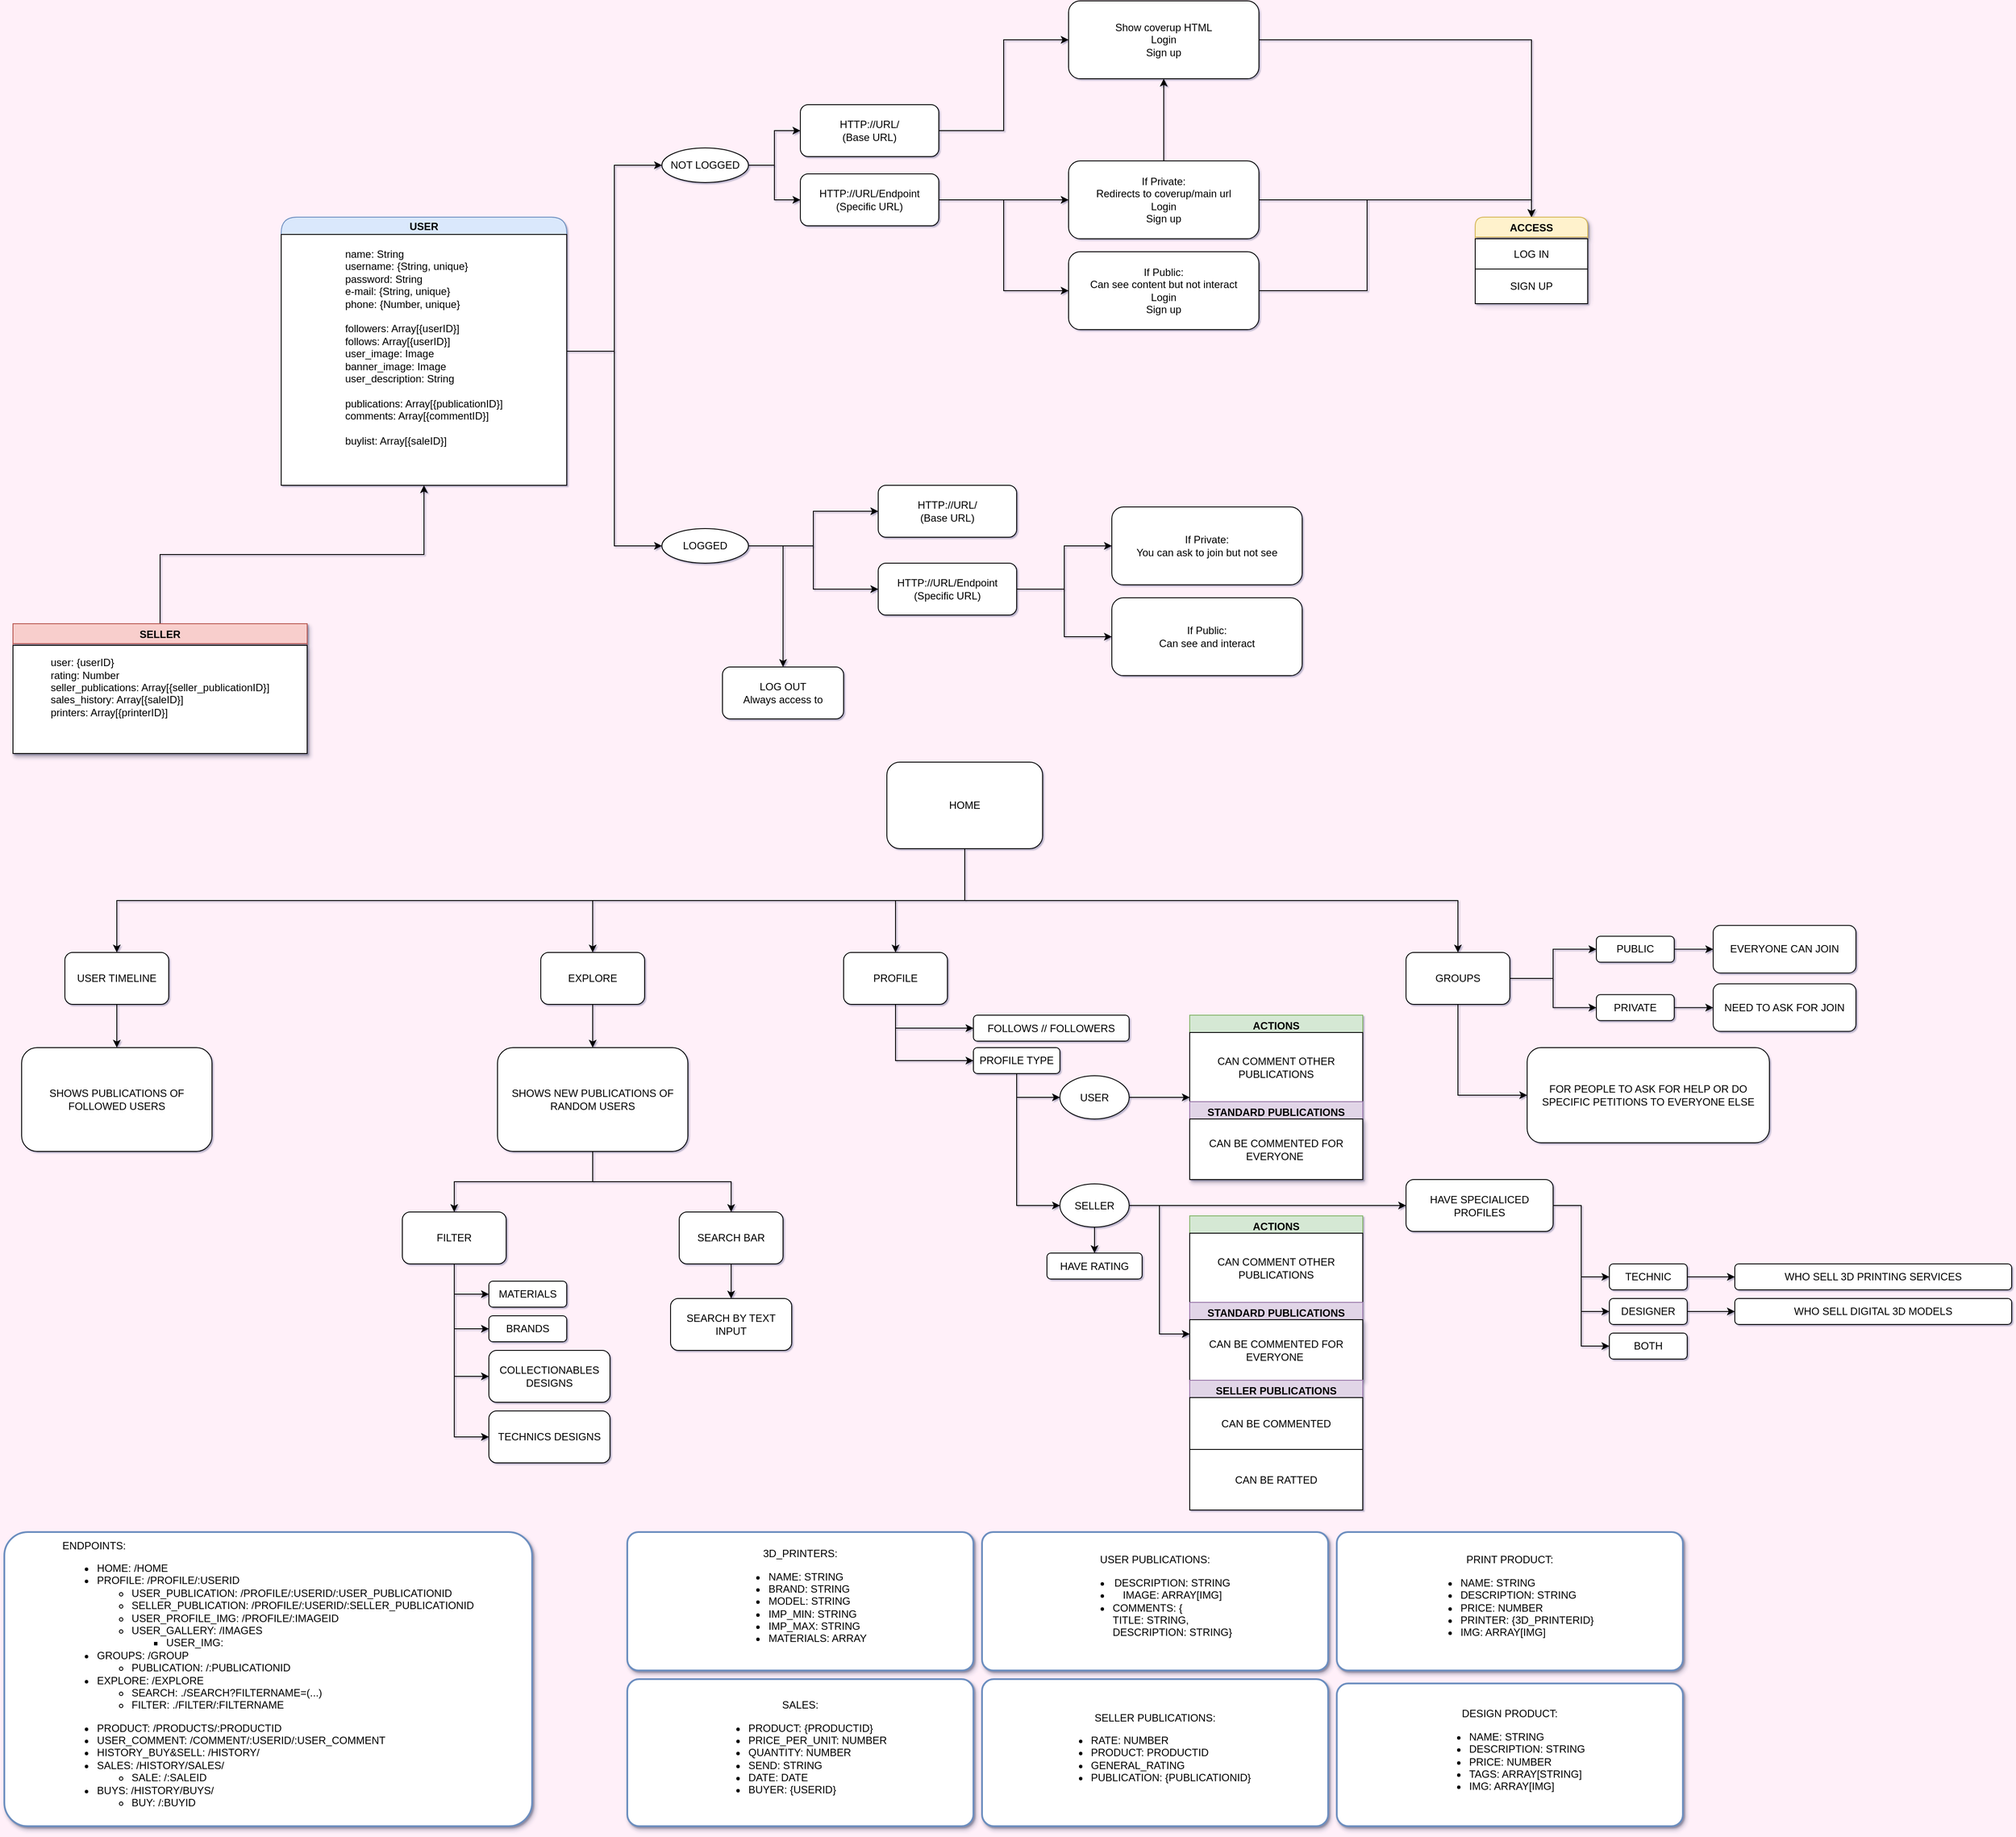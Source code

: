 <mxfile version="14.7.7" type="github">
  <diagram id="5ftyGxo99AyewhtqQOWY" name="Page-1">
    <mxGraphModel dx="2272" dy="1862" grid="1" gridSize="10" guides="1" tooltips="1" connect="1" arrows="1" fold="1" page="1" pageScale="1" pageWidth="850" pageHeight="1100" background="#FFF0F9" math="0" shadow="1">
      <root>
        <mxCell id="0" />
        <mxCell id="1" parent="0" />
        <mxCell id="QBKHciUDxmCOURVR-8X0-34" style="edgeStyle=orthogonalEdgeStyle;rounded=0;orthogonalLoop=1;jettySize=auto;html=1;exitX=0.5;exitY=1;exitDx=0;exitDy=0;entryX=0.5;entryY=0;entryDx=0;entryDy=0;" parent="1" source="QBKHciUDxmCOURVR-8X0-27" target="QBKHciUDxmCOURVR-8X0-28" edge="1">
          <mxGeometry relative="1" as="geometry" />
        </mxCell>
        <mxCell id="QBKHciUDxmCOURVR-8X0-35" style="edgeStyle=orthogonalEdgeStyle;rounded=0;orthogonalLoop=1;jettySize=auto;html=1;exitX=0.5;exitY=1;exitDx=0;exitDy=0;entryX=0.5;entryY=0;entryDx=0;entryDy=0;" parent="1" source="QBKHciUDxmCOURVR-8X0-27" target="QBKHciUDxmCOURVR-8X0-29" edge="1">
          <mxGeometry relative="1" as="geometry" />
        </mxCell>
        <mxCell id="QBKHciUDxmCOURVR-8X0-36" style="edgeStyle=orthogonalEdgeStyle;rounded=0;orthogonalLoop=1;jettySize=auto;html=1;exitX=0.5;exitY=1;exitDx=0;exitDy=0;" parent="1" source="QBKHciUDxmCOURVR-8X0-27" target="QBKHciUDxmCOURVR-8X0-30" edge="1">
          <mxGeometry relative="1" as="geometry" />
        </mxCell>
        <mxCell id="QBKHciUDxmCOURVR-8X0-90" style="edgeStyle=orthogonalEdgeStyle;rounded=0;orthogonalLoop=1;jettySize=auto;html=1;exitX=0.5;exitY=1;exitDx=0;exitDy=0;" parent="1" source="QBKHciUDxmCOURVR-8X0-27" target="QBKHciUDxmCOURVR-8X0-89" edge="1">
          <mxGeometry relative="1" as="geometry" />
        </mxCell>
        <mxCell id="QBKHciUDxmCOURVR-8X0-27" value="HOME" style="rounded=1;whiteSpace=wrap;html=1;" parent="1" vertex="1">
          <mxGeometry x="190" y="-160" width="180" height="100" as="geometry" />
        </mxCell>
        <mxCell id="KE_npfrxVRi3qhekt5Sq-50" style="edgeStyle=orthogonalEdgeStyle;rounded=0;orthogonalLoop=1;jettySize=auto;html=1;exitX=0.5;exitY=1;exitDx=0;exitDy=0;entryX=0.5;entryY=0;entryDx=0;entryDy=0;" edge="1" parent="1" source="QBKHciUDxmCOURVR-8X0-28" target="KE_npfrxVRi3qhekt5Sq-49">
          <mxGeometry relative="1" as="geometry" />
        </mxCell>
        <mxCell id="QBKHciUDxmCOURVR-8X0-28" value="USER TIMELINE" style="rounded=1;whiteSpace=wrap;html=1;" parent="1" vertex="1">
          <mxGeometry x="-760" y="60" width="120" height="60" as="geometry" />
        </mxCell>
        <mxCell id="KE_npfrxVRi3qhekt5Sq-52" style="edgeStyle=orthogonalEdgeStyle;rounded=0;orthogonalLoop=1;jettySize=auto;html=1;exitX=0.5;exitY=1;exitDx=0;exitDy=0;entryX=0.5;entryY=0;entryDx=0;entryDy=0;" edge="1" parent="1" source="QBKHciUDxmCOURVR-8X0-29" target="KE_npfrxVRi3qhekt5Sq-51">
          <mxGeometry relative="1" as="geometry" />
        </mxCell>
        <mxCell id="QBKHciUDxmCOURVR-8X0-29" value="EXPLORE" style="rounded=1;whiteSpace=wrap;html=1;" parent="1" vertex="1">
          <mxGeometry x="-210" y="60" width="120" height="60" as="geometry" />
        </mxCell>
        <mxCell id="KE_npfrxVRi3qhekt5Sq-68" style="edgeStyle=orthogonalEdgeStyle;rounded=0;orthogonalLoop=1;jettySize=auto;html=1;exitX=0.5;exitY=1;exitDx=0;exitDy=0;entryX=0;entryY=0.5;entryDx=0;entryDy=0;" edge="1" parent="1" source="QBKHciUDxmCOURVR-8X0-30" target="QBKHciUDxmCOURVR-8X0-31">
          <mxGeometry relative="1" as="geometry" />
        </mxCell>
        <mxCell id="KE_npfrxVRi3qhekt5Sq-72" style="edgeStyle=orthogonalEdgeStyle;rounded=0;orthogonalLoop=1;jettySize=auto;html=1;exitX=0.5;exitY=1;exitDx=0;exitDy=0;entryX=0;entryY=0.5;entryDx=0;entryDy=0;" edge="1" parent="1" source="QBKHciUDxmCOURVR-8X0-30" target="KE_npfrxVRi3qhekt5Sq-69">
          <mxGeometry relative="1" as="geometry" />
        </mxCell>
        <mxCell id="QBKHciUDxmCOURVR-8X0-30" value="PROFILE" style="rounded=1;whiteSpace=wrap;html=1;" parent="1" vertex="1">
          <mxGeometry x="140" y="60" width="120" height="60" as="geometry" />
        </mxCell>
        <mxCell id="QBKHciUDxmCOURVR-8X0-31" value="FOLLOWS // FOLLOWERS" style="rounded=1;whiteSpace=wrap;html=1;" parent="1" vertex="1">
          <mxGeometry x="290" y="132.5" width="180" height="30" as="geometry" />
        </mxCell>
        <mxCell id="QBKHciUDxmCOURVR-8X0-58" value="MATERIALS" style="rounded=1;whiteSpace=wrap;html=1;" parent="1" vertex="1">
          <mxGeometry x="-270" y="440" width="90" height="30" as="geometry" />
        </mxCell>
        <mxCell id="QBKHciUDxmCOURVR-8X0-84" value="SALES:&lt;br&gt;&lt;ul&gt;&lt;li style=&quot;text-align: justify&quot;&gt;PRODUCT: {PRODUCTID}&lt;/li&gt;&lt;li style=&quot;text-align: justify&quot;&gt;PRICE_PER_UNIT: NUMBER&lt;/li&gt;&lt;li style=&quot;text-align: justify&quot;&gt;QUANTITY: NUMBER&lt;/li&gt;&lt;li style=&quot;text-align: justify&quot;&gt;SEND: STRING&lt;/li&gt;&lt;li style=&quot;text-align: justify&quot;&gt;DATE: DATE&lt;/li&gt;&lt;li style=&quot;text-align: justify&quot;&gt;BUYER: {USERID}&lt;/li&gt;&lt;/ul&gt;" style="rounded=1;whiteSpace=wrap;html=1;strokeColor=#6c8ebf;shadow=1;sketch=0;glass=0;align=center;labelBorderColor=none;strokeWidth=2;horizontal=1;arcSize=8;" parent="1" vertex="1">
          <mxGeometry x="-110" y="900" width="400" height="170" as="geometry" />
        </mxCell>
        <mxCell id="QBKHciUDxmCOURVR-8X0-85" value="PRINT PRODUCT:&lt;br&gt;&lt;ul&gt;&lt;li style=&quot;text-align: justify&quot;&gt;NAME: STRING&lt;/li&gt;&lt;li style=&quot;text-align: justify&quot;&gt;DESCRIPTION: STRING&lt;/li&gt;&lt;li style=&quot;text-align: justify&quot;&gt;PRICE: NUMBER&lt;/li&gt;&lt;li style=&quot;text-align: justify&quot;&gt;PRINTER: {3D_PRINTERID}&lt;/li&gt;&lt;li style=&quot;text-align: justify&quot;&gt;IMG: ARRAY[IMG]&lt;/li&gt;&lt;/ul&gt;" style="rounded=1;whiteSpace=wrap;html=1;strokeColor=#6c8ebf;shadow=1;sketch=0;glass=0;align=center;labelBorderColor=none;strokeWidth=2;horizontal=1;arcSize=8;" parent="1" vertex="1">
          <mxGeometry x="710" y="730" width="400" height="160" as="geometry" />
        </mxCell>
        <mxCell id="QBKHciUDxmCOURVR-8X0-86" value="3D_PRINTERS:&lt;br&gt;&lt;ul&gt;&lt;li style=&quot;text-align: justify&quot;&gt;NAME: STRING&lt;/li&gt;&lt;li style=&quot;text-align: justify&quot;&gt;BRAND: STRING&lt;/li&gt;&lt;li style=&quot;text-align: justify&quot;&gt;MODEL: STRING&lt;/li&gt;&lt;li style=&quot;text-align: justify&quot;&gt;IMP_MIN: STRING&lt;/li&gt;&lt;li style=&quot;text-align: justify&quot;&gt;IMP_MAX: STRING&lt;/li&gt;&lt;li style=&quot;text-align: justify&quot;&gt;MATERIALS: ARRAY&lt;/li&gt;&lt;/ul&gt;" style="rounded=1;whiteSpace=wrap;html=1;strokeColor=#6c8ebf;shadow=1;sketch=0;glass=0;align=center;labelBorderColor=none;strokeWidth=2;horizontal=1;arcSize=8;" parent="1" vertex="1">
          <mxGeometry x="-110" y="730" width="400" height="160" as="geometry" />
        </mxCell>
        <mxCell id="QBKHciUDxmCOURVR-8X0-87" value="SELLER PUBLICATIONS:&lt;br&gt;&lt;ul&gt;&lt;li style=&quot;text-align: justify&quot;&gt;RATE: NUMBER&lt;/li&gt;&lt;li style=&quot;text-align: justify&quot;&gt;PRODUCT: PRODUCTID&lt;/li&gt;&lt;li style=&quot;text-align: justify&quot;&gt;GENERAL_RATING&lt;/li&gt;&lt;li style=&quot;text-align: justify&quot;&gt;PUBLICATION: {PUBLICATIONID}&amp;nbsp;&lt;/li&gt;&lt;/ul&gt;" style="rounded=1;whiteSpace=wrap;html=1;strokeColor=#6c8ebf;shadow=1;sketch=0;glass=0;align=center;labelBorderColor=none;strokeWidth=2;horizontal=1;arcSize=8;" parent="1" vertex="1">
          <mxGeometry x="300" y="900" width="400" height="170" as="geometry" />
        </mxCell>
        <mxCell id="QBKHciUDxmCOURVR-8X0-88" value="USER PUBLICATIONS:&lt;br&gt;&lt;ul&gt;&lt;li&gt;DESCRIPTION: STRING&lt;/li&gt;&lt;li&gt;IMAGE: ARRAY[IMG]&lt;/li&gt;&lt;li style=&quot;text-align: justify&quot;&gt;COMMENTS: {&lt;br&gt;TITLE: STRING,&lt;br&gt;DESCRIPTION: STRING}&lt;/li&gt;&lt;/ul&gt;" style="rounded=1;whiteSpace=wrap;html=1;strokeColor=#6c8ebf;shadow=1;sketch=0;glass=0;align=center;labelBorderColor=none;strokeWidth=2;horizontal=1;arcSize=8;" parent="1" vertex="1">
          <mxGeometry x="300" y="730" width="400" height="160" as="geometry" />
        </mxCell>
        <mxCell id="KE_npfrxVRi3qhekt5Sq-114" style="edgeStyle=orthogonalEdgeStyle;rounded=0;orthogonalLoop=1;jettySize=auto;html=1;exitX=1;exitY=0.5;exitDx=0;exitDy=0;entryX=0;entryY=0.5;entryDx=0;entryDy=0;" edge="1" parent="1" source="QBKHciUDxmCOURVR-8X0-89" target="KE_npfrxVRi3qhekt5Sq-112">
          <mxGeometry relative="1" as="geometry" />
        </mxCell>
        <mxCell id="KE_npfrxVRi3qhekt5Sq-115" style="edgeStyle=orthogonalEdgeStyle;rounded=0;orthogonalLoop=1;jettySize=auto;html=1;exitX=1;exitY=0.5;exitDx=0;exitDy=0;entryX=0;entryY=0.5;entryDx=0;entryDy=0;" edge="1" parent="1" source="QBKHciUDxmCOURVR-8X0-89" target="KE_npfrxVRi3qhekt5Sq-113">
          <mxGeometry relative="1" as="geometry" />
        </mxCell>
        <mxCell id="KE_npfrxVRi3qhekt5Sq-121" style="edgeStyle=orthogonalEdgeStyle;rounded=0;orthogonalLoop=1;jettySize=auto;html=1;exitX=0.5;exitY=1;exitDx=0;exitDy=0;entryX=0;entryY=0.5;entryDx=0;entryDy=0;" edge="1" parent="1" source="QBKHciUDxmCOURVR-8X0-89" target="KE_npfrxVRi3qhekt5Sq-120">
          <mxGeometry relative="1" as="geometry" />
        </mxCell>
        <mxCell id="QBKHciUDxmCOURVR-8X0-89" value="GROUPS" style="rounded=1;whiteSpace=wrap;html=1;" parent="1" vertex="1">
          <mxGeometry x="790" y="60" width="120" height="60" as="geometry" />
        </mxCell>
        <mxCell id="QBKHciUDxmCOURVR-8X0-91" value="DESIGN PRODUCT:&lt;br&gt;&lt;ul&gt;&lt;li style=&quot;text-align: justify&quot;&gt;NAME: STRING&lt;/li&gt;&lt;li style=&quot;text-align: justify&quot;&gt;DESCRIPTION: STRING&lt;/li&gt;&lt;li style=&quot;text-align: justify&quot;&gt;PRICE: NUMBER&lt;/li&gt;&lt;li style=&quot;text-align: justify&quot;&gt;TAGS: ARRAY[STRING]&lt;/li&gt;&lt;li style=&quot;text-align: justify&quot;&gt;IMG: ARRAY[IMG]&lt;/li&gt;&lt;/ul&gt;" style="rounded=1;whiteSpace=wrap;html=1;strokeColor=#6c8ebf;shadow=1;sketch=0;glass=0;align=center;labelBorderColor=none;strokeWidth=2;horizontal=1;arcSize=8;" parent="1" vertex="1">
          <mxGeometry x="710" y="905" width="400" height="165" as="geometry" />
        </mxCell>
        <mxCell id="QBKHciUDxmCOURVR-8X0-92" value="&lt;div style=&quot;text-align: justify&quot;&gt;&lt;span&gt;ENDPOINTS:&lt;/span&gt;&lt;/div&gt;&lt;ul&gt;&lt;li style=&quot;text-align: justify&quot;&gt;HOME: /HOME&lt;/li&gt;&lt;li style=&quot;text-align: justify&quot;&gt;PROFILE: /PROFILE/:USERID&lt;/li&gt;&lt;ul&gt;&lt;li style=&quot;text-align: justify&quot;&gt;USER_PUBLICATION: /PROFILE/:USERID/:USER_PUBLICATIONID&lt;/li&gt;&lt;li style=&quot;text-align: justify&quot;&gt;SELLER_PUBLICATION: /PROFILE/:USERID/:SELLER_PUBLICATIONID&lt;/li&gt;&lt;li style=&quot;text-align: justify&quot;&gt;USER_PROFILE_IMG: /PROFILE/:IMAGEID&lt;/li&gt;&lt;li style=&quot;text-align: justify&quot;&gt;USER_GALLERY: /IMAGES&lt;/li&gt;&lt;ul&gt;&lt;li style=&quot;text-align: justify&quot;&gt;USER_IMG:&amp;nbsp;&lt;/li&gt;&lt;/ul&gt;&lt;/ul&gt;&lt;li style=&quot;text-align: justify&quot;&gt;GROUPS: /GROUP&lt;/li&gt;&lt;ul&gt;&lt;li style=&quot;text-align: justify&quot;&gt;PUBLICATION: /:PUBLICATIONID&lt;/li&gt;&lt;/ul&gt;&lt;li style=&quot;text-align: justify&quot;&gt;EXPLORE: /EXPLORE&lt;/li&gt;&lt;ul&gt;&lt;li style=&quot;text-align: justify&quot;&gt;SEARCH: ./SEARCH?FILTERNAME=(...)&lt;/li&gt;&lt;li style=&quot;text-align: justify&quot;&gt;FILTER: ./FILTER/:FILTERNAME&lt;/li&gt;&lt;/ul&gt;&lt;/ul&gt;&lt;div style=&quot;text-align: justify&quot;&gt;&lt;ul&gt;&lt;li&gt;PRODUCT: /PRODUCTS/:PRODUCTID&lt;/li&gt;&lt;li&gt;USER_COMMENT: /COMMENT/:USERID/:USER_COMMENT&lt;/li&gt;&lt;li&gt;HISTORY_BUY&amp;amp;SELL: /HISTORY/&lt;/li&gt;&lt;li&gt;SALES: /HISTORY/SALES/&lt;/li&gt;&lt;ul&gt;&lt;li&gt;SALE: /:SALEID&lt;/li&gt;&lt;/ul&gt;&lt;li&gt;BUYS: /HISTORY/BUYS/&lt;/li&gt;&lt;ul&gt;&lt;li&gt;BUY: /:BUYID&lt;/li&gt;&lt;/ul&gt;&lt;/ul&gt;&lt;/div&gt;" style="rounded=1;whiteSpace=wrap;html=1;strokeColor=#6c8ebf;shadow=1;sketch=0;glass=0;align=center;labelBorderColor=none;strokeWidth=2;horizontal=1;arcSize=8;" parent="1" vertex="1">
          <mxGeometry x="-830" y="730" width="610" height="340" as="geometry" />
        </mxCell>
        <mxCell id="KE_npfrxVRi3qhekt5Sq-6" style="edgeStyle=orthogonalEdgeStyle;rounded=0;orthogonalLoop=1;jettySize=auto;html=1;exitX=1;exitY=0.5;exitDx=0;exitDy=0;entryX=0;entryY=0.5;entryDx=0;entryDy=0;" edge="1" parent="1" source="KE_npfrxVRi3qhekt5Sq-1" target="KE_npfrxVRi3qhekt5Sq-5">
          <mxGeometry relative="1" as="geometry">
            <mxPoint x="-50" y="-858.429" as="targetPoint" />
          </mxGeometry>
        </mxCell>
        <mxCell id="KE_npfrxVRi3qhekt5Sq-31" style="edgeStyle=orthogonalEdgeStyle;rounded=0;orthogonalLoop=1;jettySize=auto;html=1;exitX=1;exitY=0.5;exitDx=0;exitDy=0;entryX=0;entryY=0.5;entryDx=0;entryDy=0;" edge="1" parent="1" source="KE_npfrxVRi3qhekt5Sq-1" target="KE_npfrxVRi3qhekt5Sq-30">
          <mxGeometry relative="1" as="geometry" />
        </mxCell>
        <mxCell id="KE_npfrxVRi3qhekt5Sq-1" value="USER" style="swimlane;rounded=1;fillColor=#dae8fc;strokeColor=#6c8ebf;shadow=0;startSize=20;arcSize=30;swimlaneLine=1;" vertex="1" parent="1">
          <mxGeometry x="-510" y="-790" width="330" height="310" as="geometry">
            <mxRectangle x="-30" y="-890" width="70" height="23" as="alternateBounds" />
          </mxGeometry>
        </mxCell>
        <mxCell id="KE_npfrxVRi3qhekt5Sq-3" value="&lt;div style=&quot;text-align: justify&quot;&gt;&lt;span&gt;name: String&lt;/span&gt;&lt;/div&gt;&lt;div style=&quot;text-align: justify&quot;&gt;username: {String, unique}&lt;/div&gt;&lt;div style=&quot;text-align: justify&quot;&gt;password: String&lt;/div&gt;&lt;div style=&quot;text-align: justify&quot;&gt;e-mail: {String, unique}&lt;/div&gt;&lt;div style=&quot;text-align: justify&quot;&gt;phone: {Number, unique}&lt;/div&gt;&lt;div style=&quot;text-align: justify&quot;&gt;&lt;br&gt;&lt;/div&gt;&lt;div style=&quot;text-align: justify&quot;&gt;followers: Array[{userID}]&lt;/div&gt;&lt;div style=&quot;text-align: justify&quot;&gt;follows: Array[{userID}]&lt;/div&gt;&lt;div style=&quot;text-align: justify&quot;&gt;user_image: Image&lt;/div&gt;&lt;div style=&quot;text-align: justify&quot;&gt;banner_image: Image&lt;/div&gt;&lt;div style=&quot;text-align: justify&quot;&gt;user_description: String&lt;/div&gt;&lt;div style=&quot;text-align: justify&quot;&gt;&lt;br&gt;&lt;/div&gt;&lt;div style=&quot;text-align: justify&quot;&gt;publications: Array[{publicationID}]&lt;/div&gt;&lt;div style=&quot;text-align: justify&quot;&gt;comments: Array[{commentID}]&lt;/div&gt;&lt;div style=&quot;text-align: justify&quot;&gt;&lt;br&gt;&lt;/div&gt;&lt;div style=&quot;text-align: justify&quot;&gt;buylist: Array[{saleID}]&lt;/div&gt;&lt;div style=&quot;text-align: justify&quot;&gt;&lt;br&gt;&lt;/div&gt;&lt;div style=&quot;text-align: justify&quot;&gt;&lt;br&gt;&lt;/div&gt;&lt;div style=&quot;text-align: justify&quot;&gt;&lt;/div&gt;" style="whiteSpace=wrap;html=1;rounded=0;arcSize=5;" vertex="1" parent="KE_npfrxVRi3qhekt5Sq-1">
          <mxGeometry y="20" width="330" height="290" as="geometry" />
        </mxCell>
        <mxCell id="KE_npfrxVRi3qhekt5Sq-9" style="edgeStyle=orthogonalEdgeStyle;rounded=0;orthogonalLoop=1;jettySize=auto;html=1;exitX=1;exitY=0.5;exitDx=0;exitDy=0;entryX=0;entryY=0.5;entryDx=0;entryDy=0;" edge="1" parent="1" source="KE_npfrxVRi3qhekt5Sq-5" target="KE_npfrxVRi3qhekt5Sq-7">
          <mxGeometry relative="1" as="geometry" />
        </mxCell>
        <mxCell id="KE_npfrxVRi3qhekt5Sq-10" style="edgeStyle=orthogonalEdgeStyle;rounded=0;orthogonalLoop=1;jettySize=auto;html=1;exitX=1;exitY=0.5;exitDx=0;exitDy=0;entryX=0;entryY=0.5;entryDx=0;entryDy=0;" edge="1" parent="1" source="KE_npfrxVRi3qhekt5Sq-5" target="KE_npfrxVRi3qhekt5Sq-8">
          <mxGeometry relative="1" as="geometry" />
        </mxCell>
        <mxCell id="KE_npfrxVRi3qhekt5Sq-5" value="NOT LOGGED" style="ellipse;whiteSpace=wrap;html=1;" vertex="1" parent="1">
          <mxGeometry x="-70" y="-870" width="100" height="40" as="geometry" />
        </mxCell>
        <mxCell id="KE_npfrxVRi3qhekt5Sq-14" style="edgeStyle=orthogonalEdgeStyle;rounded=0;orthogonalLoop=1;jettySize=auto;html=1;exitX=1;exitY=0.5;exitDx=0;exitDy=0;entryX=0;entryY=0.5;entryDx=0;entryDy=0;" edge="1" parent="1" source="KE_npfrxVRi3qhekt5Sq-7" target="KE_npfrxVRi3qhekt5Sq-11">
          <mxGeometry relative="1" as="geometry" />
        </mxCell>
        <mxCell id="KE_npfrxVRi3qhekt5Sq-7" value="HTTP://URL/&lt;br&gt;(Base URL)" style="rounded=1;whiteSpace=wrap;html=1;shadow=0;" vertex="1" parent="1">
          <mxGeometry x="90" y="-920" width="160" height="60" as="geometry" />
        </mxCell>
        <mxCell id="KE_npfrxVRi3qhekt5Sq-15" style="edgeStyle=orthogonalEdgeStyle;rounded=0;orthogonalLoop=1;jettySize=auto;html=1;exitX=1;exitY=0.5;exitDx=0;exitDy=0;entryX=0;entryY=0.5;entryDx=0;entryDy=0;" edge="1" parent="1" source="KE_npfrxVRi3qhekt5Sq-8" target="KE_npfrxVRi3qhekt5Sq-13">
          <mxGeometry relative="1" as="geometry" />
        </mxCell>
        <mxCell id="KE_npfrxVRi3qhekt5Sq-17" style="edgeStyle=orthogonalEdgeStyle;rounded=0;orthogonalLoop=1;jettySize=auto;html=1;exitX=1;exitY=0.5;exitDx=0;exitDy=0;entryX=0;entryY=0.5;entryDx=0;entryDy=0;" edge="1" parent="1" source="KE_npfrxVRi3qhekt5Sq-8" target="KE_npfrxVRi3qhekt5Sq-12">
          <mxGeometry relative="1" as="geometry" />
        </mxCell>
        <mxCell id="KE_npfrxVRi3qhekt5Sq-8" value="HTTP://URL/Endpoint&lt;br&gt;(Specific URL)" style="rounded=1;whiteSpace=wrap;html=1;shadow=0;" vertex="1" parent="1">
          <mxGeometry x="90" y="-840" width="160" height="60" as="geometry" />
        </mxCell>
        <mxCell id="KE_npfrxVRi3qhekt5Sq-28" style="edgeStyle=orthogonalEdgeStyle;rounded=0;orthogonalLoop=1;jettySize=auto;html=1;exitX=1;exitY=0.5;exitDx=0;exitDy=0;entryX=0.5;entryY=0;entryDx=0;entryDy=0;" edge="1" parent="1" source="KE_npfrxVRi3qhekt5Sq-11" target="KE_npfrxVRi3qhekt5Sq-20">
          <mxGeometry relative="1" as="geometry">
            <mxPoint x="710" y="-850" as="targetPoint" />
          </mxGeometry>
        </mxCell>
        <mxCell id="KE_npfrxVRi3qhekt5Sq-11" value="Show coverup HTML&lt;br&gt;Login&lt;br&gt;Sign up" style="rounded=1;whiteSpace=wrap;html=1;shadow=0;" vertex="1" parent="1">
          <mxGeometry x="400" y="-1040" width="220" height="90" as="geometry" />
        </mxCell>
        <mxCell id="KE_npfrxVRi3qhekt5Sq-26" style="edgeStyle=orthogonalEdgeStyle;rounded=0;orthogonalLoop=1;jettySize=auto;html=1;exitX=1;exitY=0.5;exitDx=0;exitDy=0;entryX=0.5;entryY=0;entryDx=0;entryDy=0;" edge="1" parent="1" source="KE_npfrxVRi3qhekt5Sq-12" target="KE_npfrxVRi3qhekt5Sq-20">
          <mxGeometry relative="1" as="geometry">
            <mxPoint x="930" y="-830" as="targetPoint" />
          </mxGeometry>
        </mxCell>
        <mxCell id="KE_npfrxVRi3qhekt5Sq-12" value="If Public:&lt;br&gt;Can see content but not interact&lt;br&gt;Login&lt;br&gt;Sign up" style="rounded=1;whiteSpace=wrap;html=1;shadow=0;" vertex="1" parent="1">
          <mxGeometry x="400" y="-750" width="220" height="90" as="geometry" />
        </mxCell>
        <mxCell id="KE_npfrxVRi3qhekt5Sq-16" style="edgeStyle=orthogonalEdgeStyle;rounded=0;orthogonalLoop=1;jettySize=auto;html=1;exitX=0.5;exitY=0;exitDx=0;exitDy=0;entryX=0.5;entryY=1;entryDx=0;entryDy=0;" edge="1" parent="1" source="KE_npfrxVRi3qhekt5Sq-13" target="KE_npfrxVRi3qhekt5Sq-11">
          <mxGeometry relative="1" as="geometry" />
        </mxCell>
        <mxCell id="KE_npfrxVRi3qhekt5Sq-27" style="edgeStyle=orthogonalEdgeStyle;rounded=0;orthogonalLoop=1;jettySize=auto;html=1;exitX=1;exitY=0.5;exitDx=0;exitDy=0;entryX=0.5;entryY=0;entryDx=0;entryDy=0;" edge="1" parent="1" source="KE_npfrxVRi3qhekt5Sq-13" target="KE_npfrxVRi3qhekt5Sq-20">
          <mxGeometry relative="1" as="geometry">
            <mxPoint x="800" y="-810" as="targetPoint" />
          </mxGeometry>
        </mxCell>
        <mxCell id="KE_npfrxVRi3qhekt5Sq-13" value="If Private:&lt;br&gt;Redirects to coverup/main url&lt;br&gt;Login&lt;br&gt;Sign up" style="rounded=1;whiteSpace=wrap;html=1;shadow=0;" vertex="1" parent="1">
          <mxGeometry x="400" y="-855" width="220" height="90" as="geometry" />
        </mxCell>
        <mxCell id="KE_npfrxVRi3qhekt5Sq-20" value="ACCESS" style="swimlane;rounded=1;shadow=1;fillColor=#fff2cc;strokeColor=#d6b656;" vertex="1" parent="1">
          <mxGeometry x="870" y="-790" width="130" height="100" as="geometry">
            <mxRectangle x="1350" y="-890" width="80" height="23" as="alternateBounds" />
          </mxGeometry>
        </mxCell>
        <mxCell id="KE_npfrxVRi3qhekt5Sq-22" value="LOG IN" style="whiteSpace=wrap;html=1;rounded=0;shadow=0;" vertex="1" parent="KE_npfrxVRi3qhekt5Sq-20">
          <mxGeometry y="25" width="130" height="35" as="geometry" />
        </mxCell>
        <mxCell id="KE_npfrxVRi3qhekt5Sq-29" value="SIGN UP" style="whiteSpace=wrap;html=1;rounded=0;shadow=0;" vertex="1" parent="KE_npfrxVRi3qhekt5Sq-20">
          <mxGeometry y="60" width="130" height="40" as="geometry" />
        </mxCell>
        <mxCell id="KE_npfrxVRi3qhekt5Sq-33" style="edgeStyle=orthogonalEdgeStyle;rounded=0;orthogonalLoop=1;jettySize=auto;html=1;exitX=1;exitY=0.5;exitDx=0;exitDy=0;entryX=0.5;entryY=0;entryDx=0;entryDy=0;" edge="1" parent="1" source="KE_npfrxVRi3qhekt5Sq-30" target="KE_npfrxVRi3qhekt5Sq-32">
          <mxGeometry relative="1" as="geometry" />
        </mxCell>
        <mxCell id="KE_npfrxVRi3qhekt5Sq-36" style="edgeStyle=orthogonalEdgeStyle;rounded=0;orthogonalLoop=1;jettySize=auto;html=1;exitX=1;exitY=0.5;exitDx=0;exitDy=0;entryX=0;entryY=0.5;entryDx=0;entryDy=0;" edge="1" parent="1" source="KE_npfrxVRi3qhekt5Sq-30" target="KE_npfrxVRi3qhekt5Sq-34">
          <mxGeometry relative="1" as="geometry" />
        </mxCell>
        <mxCell id="KE_npfrxVRi3qhekt5Sq-37" style="edgeStyle=orthogonalEdgeStyle;rounded=0;orthogonalLoop=1;jettySize=auto;html=1;exitX=1;exitY=0.5;exitDx=0;exitDy=0;entryX=0;entryY=0.5;entryDx=0;entryDy=0;" edge="1" parent="1" source="KE_npfrxVRi3qhekt5Sq-30" target="KE_npfrxVRi3qhekt5Sq-35">
          <mxGeometry relative="1" as="geometry" />
        </mxCell>
        <mxCell id="KE_npfrxVRi3qhekt5Sq-30" value="LOGGED" style="ellipse;whiteSpace=wrap;html=1;" vertex="1" parent="1">
          <mxGeometry x="-70" y="-430" width="100" height="40" as="geometry" />
        </mxCell>
        <mxCell id="KE_npfrxVRi3qhekt5Sq-32" value="LOG OUT&lt;br&gt;Always access to" style="rounded=1;whiteSpace=wrap;html=1;" vertex="1" parent="1">
          <mxGeometry y="-270" width="140" height="60" as="geometry" />
        </mxCell>
        <mxCell id="KE_npfrxVRi3qhekt5Sq-34" value="HTTP://URL/&lt;br&gt;(Base URL)" style="rounded=1;whiteSpace=wrap;html=1;shadow=0;" vertex="1" parent="1">
          <mxGeometry x="180" y="-480" width="160" height="60" as="geometry" />
        </mxCell>
        <mxCell id="KE_npfrxVRi3qhekt5Sq-42" style="edgeStyle=orthogonalEdgeStyle;rounded=0;orthogonalLoop=1;jettySize=auto;html=1;exitX=1;exitY=0.5;exitDx=0;exitDy=0;entryX=0;entryY=0.5;entryDx=0;entryDy=0;" edge="1" parent="1" source="KE_npfrxVRi3qhekt5Sq-35" target="KE_npfrxVRi3qhekt5Sq-41">
          <mxGeometry relative="1" as="geometry" />
        </mxCell>
        <mxCell id="KE_npfrxVRi3qhekt5Sq-43" style="edgeStyle=orthogonalEdgeStyle;rounded=0;orthogonalLoop=1;jettySize=auto;html=1;exitX=1;exitY=0.5;exitDx=0;exitDy=0;" edge="1" parent="1" source="KE_npfrxVRi3qhekt5Sq-35" target="KE_npfrxVRi3qhekt5Sq-40">
          <mxGeometry relative="1" as="geometry" />
        </mxCell>
        <mxCell id="KE_npfrxVRi3qhekt5Sq-35" value="HTTP://URL/Endpoint&lt;br&gt;(Specific URL)" style="rounded=1;whiteSpace=wrap;html=1;shadow=0;" vertex="1" parent="1">
          <mxGeometry x="180" y="-390" width="160" height="60" as="geometry" />
        </mxCell>
        <mxCell id="KE_npfrxVRi3qhekt5Sq-40" value="If Public:&lt;br&gt;Can see and interact" style="rounded=1;whiteSpace=wrap;html=1;shadow=0;" vertex="1" parent="1">
          <mxGeometry x="450" y="-350" width="220" height="90" as="geometry" />
        </mxCell>
        <mxCell id="KE_npfrxVRi3qhekt5Sq-41" value="If Private:&lt;br&gt;You can ask to join but not see" style="rounded=1;whiteSpace=wrap;html=1;shadow=0;" vertex="1" parent="1">
          <mxGeometry x="450" y="-455" width="220" height="90" as="geometry" />
        </mxCell>
        <mxCell id="KE_npfrxVRi3qhekt5Sq-48" style="edgeStyle=orthogonalEdgeStyle;rounded=0;orthogonalLoop=1;jettySize=auto;html=1;exitX=0.5;exitY=0;exitDx=0;exitDy=0;entryX=0.5;entryY=1;entryDx=0;entryDy=0;" edge="1" parent="1" source="KE_npfrxVRi3qhekt5Sq-44" target="KE_npfrxVRi3qhekt5Sq-3">
          <mxGeometry relative="1" as="geometry" />
        </mxCell>
        <mxCell id="KE_npfrxVRi3qhekt5Sq-44" value="SELLER" style="swimlane;rounded=0;shadow=1;fillColor=#f8cecc;strokeColor=#b85450;" vertex="1" parent="1">
          <mxGeometry x="-820" y="-320" width="340" height="150" as="geometry">
            <mxRectangle x="-340" y="-420" width="80" height="23" as="alternateBounds" />
          </mxGeometry>
        </mxCell>
        <mxCell id="KE_npfrxVRi3qhekt5Sq-45" value="&lt;div style=&quot;text-align: justify&quot;&gt;user: {userID}&lt;/div&gt;&lt;div style=&quot;text-align: justify&quot;&gt;rating: Number&lt;/div&gt;&lt;div style=&quot;text-align: justify&quot;&gt;seller_publications: Array[{seller_publicationID}]&lt;/div&gt;&lt;div style=&quot;text-align: justify&quot;&gt;sales_history: Array[{saleID}]&lt;/div&gt;&lt;div style=&quot;text-align: justify&quot;&gt;printers: Array[{printerID}]&lt;/div&gt;&lt;div style=&quot;text-align: justify&quot;&gt;&lt;br&gt;&lt;/div&gt;&lt;div style=&quot;text-align: justify&quot;&gt;&lt;br&gt;&lt;/div&gt;" style="whiteSpace=wrap;html=1;rounded=0;shadow=1;" vertex="1" parent="KE_npfrxVRi3qhekt5Sq-44">
          <mxGeometry y="25" width="340" height="125" as="geometry" />
        </mxCell>
        <mxCell id="KE_npfrxVRi3qhekt5Sq-49" value="SHOWS PUBLICATIONS OF FOLLOWED USERS" style="rounded=1;whiteSpace=wrap;html=1;" vertex="1" parent="1">
          <mxGeometry x="-810" y="170" width="220" height="120" as="geometry" />
        </mxCell>
        <mxCell id="KE_npfrxVRi3qhekt5Sq-54" style="edgeStyle=orthogonalEdgeStyle;rounded=0;orthogonalLoop=1;jettySize=auto;html=1;exitX=0.5;exitY=1;exitDx=0;exitDy=0;entryX=0.5;entryY=0;entryDx=0;entryDy=0;" edge="1" parent="1" source="KE_npfrxVRi3qhekt5Sq-51" target="KE_npfrxVRi3qhekt5Sq-53">
          <mxGeometry relative="1" as="geometry" />
        </mxCell>
        <mxCell id="KE_npfrxVRi3qhekt5Sq-56" style="edgeStyle=orthogonalEdgeStyle;rounded=0;orthogonalLoop=1;jettySize=auto;html=1;exitX=0.5;exitY=1;exitDx=0;exitDy=0;entryX=0.5;entryY=0;entryDx=0;entryDy=0;" edge="1" parent="1" source="KE_npfrxVRi3qhekt5Sq-51" target="KE_npfrxVRi3qhekt5Sq-55">
          <mxGeometry relative="1" as="geometry" />
        </mxCell>
        <mxCell id="KE_npfrxVRi3qhekt5Sq-51" value="SHOWS NEW PUBLICATIONS OF RANDOM USERS" style="rounded=1;whiteSpace=wrap;html=1;" vertex="1" parent="1">
          <mxGeometry x="-260" y="170" width="220" height="120" as="geometry" />
        </mxCell>
        <mxCell id="KE_npfrxVRi3qhekt5Sq-67" style="edgeStyle=orthogonalEdgeStyle;rounded=0;orthogonalLoop=1;jettySize=auto;html=1;exitX=0.5;exitY=1;exitDx=0;exitDy=0;entryX=0.5;entryY=0;entryDx=0;entryDy=0;" edge="1" parent="1" source="KE_npfrxVRi3qhekt5Sq-53" target="KE_npfrxVRi3qhekt5Sq-65">
          <mxGeometry relative="1" as="geometry" />
        </mxCell>
        <mxCell id="KE_npfrxVRi3qhekt5Sq-53" value="SEARCH BAR" style="rounded=1;whiteSpace=wrap;html=1;" vertex="1" parent="1">
          <mxGeometry x="-50" y="360" width="120" height="60" as="geometry" />
        </mxCell>
        <mxCell id="KE_npfrxVRi3qhekt5Sq-61" style="edgeStyle=orthogonalEdgeStyle;rounded=0;orthogonalLoop=1;jettySize=auto;html=1;exitX=0.5;exitY=1;exitDx=0;exitDy=0;entryX=0;entryY=0.5;entryDx=0;entryDy=0;" edge="1" parent="1" source="KE_npfrxVRi3qhekt5Sq-55" target="QBKHciUDxmCOURVR-8X0-58">
          <mxGeometry relative="1" as="geometry" />
        </mxCell>
        <mxCell id="KE_npfrxVRi3qhekt5Sq-62" style="edgeStyle=orthogonalEdgeStyle;rounded=0;orthogonalLoop=1;jettySize=auto;html=1;exitX=0.5;exitY=1;exitDx=0;exitDy=0;entryX=0;entryY=0.5;entryDx=0;entryDy=0;" edge="1" parent="1" source="KE_npfrxVRi3qhekt5Sq-55" target="KE_npfrxVRi3qhekt5Sq-57">
          <mxGeometry relative="1" as="geometry" />
        </mxCell>
        <mxCell id="KE_npfrxVRi3qhekt5Sq-63" style="edgeStyle=orthogonalEdgeStyle;rounded=0;orthogonalLoop=1;jettySize=auto;html=1;exitX=0.5;exitY=1;exitDx=0;exitDy=0;entryX=0;entryY=0.5;entryDx=0;entryDy=0;" edge="1" parent="1" source="KE_npfrxVRi3qhekt5Sq-55" target="KE_npfrxVRi3qhekt5Sq-59">
          <mxGeometry relative="1" as="geometry" />
        </mxCell>
        <mxCell id="KE_npfrxVRi3qhekt5Sq-64" style="edgeStyle=orthogonalEdgeStyle;rounded=0;orthogonalLoop=1;jettySize=auto;html=1;exitX=0.5;exitY=1;exitDx=0;exitDy=0;entryX=0;entryY=0.5;entryDx=0;entryDy=0;" edge="1" parent="1" source="KE_npfrxVRi3qhekt5Sq-55" target="KE_npfrxVRi3qhekt5Sq-60">
          <mxGeometry relative="1" as="geometry" />
        </mxCell>
        <mxCell id="KE_npfrxVRi3qhekt5Sq-55" value="FILTER" style="rounded=1;whiteSpace=wrap;html=1;" vertex="1" parent="1">
          <mxGeometry x="-370" y="360" width="120" height="60" as="geometry" />
        </mxCell>
        <mxCell id="KE_npfrxVRi3qhekt5Sq-57" value="BRANDS" style="rounded=1;whiteSpace=wrap;html=1;" vertex="1" parent="1">
          <mxGeometry x="-270" y="480" width="90" height="30" as="geometry" />
        </mxCell>
        <mxCell id="KE_npfrxVRi3qhekt5Sq-59" value="COLLECTIONABLES&lt;br&gt;DESIGNS" style="rounded=1;whiteSpace=wrap;html=1;" vertex="1" parent="1">
          <mxGeometry x="-270" y="520" width="140" height="60" as="geometry" />
        </mxCell>
        <mxCell id="KE_npfrxVRi3qhekt5Sq-60" value="TECHNICS DESIGNS" style="rounded=1;whiteSpace=wrap;html=1;" vertex="1" parent="1">
          <mxGeometry x="-270" y="590" width="140" height="60" as="geometry" />
        </mxCell>
        <mxCell id="KE_npfrxVRi3qhekt5Sq-65" value="SEARCH BY TEXT INPUT" style="rounded=1;whiteSpace=wrap;html=1;" vertex="1" parent="1">
          <mxGeometry x="-60" y="460" width="140" height="60" as="geometry" />
        </mxCell>
        <mxCell id="KE_npfrxVRi3qhekt5Sq-73" style="edgeStyle=orthogonalEdgeStyle;rounded=0;orthogonalLoop=1;jettySize=auto;html=1;exitX=0.5;exitY=1;exitDx=0;exitDy=0;entryX=0;entryY=0.5;entryDx=0;entryDy=0;" edge="1" parent="1" source="KE_npfrxVRi3qhekt5Sq-69" target="KE_npfrxVRi3qhekt5Sq-71">
          <mxGeometry relative="1" as="geometry" />
        </mxCell>
        <mxCell id="KE_npfrxVRi3qhekt5Sq-74" style="edgeStyle=orthogonalEdgeStyle;rounded=0;orthogonalLoop=1;jettySize=auto;html=1;exitX=0.5;exitY=1;exitDx=0;exitDy=0;entryX=0;entryY=0.5;entryDx=0;entryDy=0;" edge="1" parent="1" source="KE_npfrxVRi3qhekt5Sq-69" target="KE_npfrxVRi3qhekt5Sq-70">
          <mxGeometry relative="1" as="geometry" />
        </mxCell>
        <mxCell id="KE_npfrxVRi3qhekt5Sq-69" value="PROFILE TYPE" style="rounded=1;whiteSpace=wrap;html=1;" vertex="1" parent="1">
          <mxGeometry x="290" y="170" width="100" height="30" as="geometry" />
        </mxCell>
        <mxCell id="KE_npfrxVRi3qhekt5Sq-87" style="edgeStyle=orthogonalEdgeStyle;rounded=0;orthogonalLoop=1;jettySize=auto;html=1;exitX=1;exitY=0.5;exitDx=0;exitDy=0;entryX=0;entryY=0.5;entryDx=0;entryDy=0;" edge="1" parent="1" source="KE_npfrxVRi3qhekt5Sq-70" target="KE_npfrxVRi3qhekt5Sq-105">
          <mxGeometry relative="1" as="geometry">
            <mxPoint x="540" y="502.5" as="targetPoint" />
          </mxGeometry>
        </mxCell>
        <mxCell id="KE_npfrxVRi3qhekt5Sq-89" style="edgeStyle=orthogonalEdgeStyle;rounded=0;orthogonalLoop=1;jettySize=auto;html=1;exitX=0.5;exitY=1;exitDx=0;exitDy=0;entryX=0.5;entryY=0;entryDx=0;entryDy=0;" edge="1" parent="1" source="KE_npfrxVRi3qhekt5Sq-70" target="KE_npfrxVRi3qhekt5Sq-88">
          <mxGeometry relative="1" as="geometry" />
        </mxCell>
        <mxCell id="KE_npfrxVRi3qhekt5Sq-90" style="edgeStyle=orthogonalEdgeStyle;rounded=0;orthogonalLoop=1;jettySize=auto;html=1;exitX=1;exitY=0.5;exitDx=0;exitDy=0;entryX=0;entryY=0.5;entryDx=0;entryDy=0;" edge="1" parent="1" source="KE_npfrxVRi3qhekt5Sq-70" target="KE_npfrxVRi3qhekt5Sq-91">
          <mxGeometry relative="1" as="geometry">
            <mxPoint x="910" y="352.676" as="targetPoint" />
          </mxGeometry>
        </mxCell>
        <mxCell id="KE_npfrxVRi3qhekt5Sq-70" value="SELLER" style="ellipse;whiteSpace=wrap;html=1;" vertex="1" parent="1">
          <mxGeometry x="390" y="327.5" width="80" height="50" as="geometry" />
        </mxCell>
        <mxCell id="KE_npfrxVRi3qhekt5Sq-86" style="edgeStyle=orthogonalEdgeStyle;rounded=0;orthogonalLoop=1;jettySize=auto;html=1;exitX=1;exitY=0.5;exitDx=0;exitDy=0;" edge="1" parent="1" source="KE_npfrxVRi3qhekt5Sq-71" target="KE_npfrxVRi3qhekt5Sq-82">
          <mxGeometry relative="1" as="geometry" />
        </mxCell>
        <mxCell id="KE_npfrxVRi3qhekt5Sq-71" value="USER" style="ellipse;whiteSpace=wrap;html=1;" vertex="1" parent="1">
          <mxGeometry x="390" y="202.5" width="80" height="50" as="geometry" />
        </mxCell>
        <mxCell id="KE_npfrxVRi3qhekt5Sq-82" value="ACTIONS" style="swimlane;rounded=0;shadow=0;fillColor=#d5e8d4;strokeColor=#82b366;" vertex="1" parent="1">
          <mxGeometry x="540" y="132.5" width="200" height="190" as="geometry">
            <mxRectangle x="710" y="155" width="90" height="23" as="alternateBounds" />
          </mxGeometry>
        </mxCell>
        <mxCell id="KE_npfrxVRi3qhekt5Sq-76" value="CAN COMMENT OTHER PUBLICATIONS" style="rounded=0;whiteSpace=wrap;html=1;" vertex="1" parent="KE_npfrxVRi3qhekt5Sq-82">
          <mxGeometry y="20" width="200" height="80" as="geometry" />
        </mxCell>
        <mxCell id="KE_npfrxVRi3qhekt5Sq-103" value="STANDARD PUBLICATIONS" style="swimlane;rounded=0;shadow=0;fillColor=#e1d5e7;strokeColor=#9673a6;" vertex="1" parent="KE_npfrxVRi3qhekt5Sq-82">
          <mxGeometry y="100" width="200" height="90" as="geometry">
            <mxRectangle y="100" width="200" height="23" as="alternateBounds" />
          </mxGeometry>
        </mxCell>
        <mxCell id="KE_npfrxVRi3qhekt5Sq-104" value="CAN BE COMMENTED FOR EVERYONE&amp;nbsp;" style="whiteSpace=wrap;html=1;rounded=0;shadow=1;" vertex="1" parent="KE_npfrxVRi3qhekt5Sq-103">
          <mxGeometry y="20" width="200" height="70" as="geometry" />
        </mxCell>
        <mxCell id="KE_npfrxVRi3qhekt5Sq-88" value="HAVE RATING" style="rounded=1;whiteSpace=wrap;html=1;" vertex="1" parent="1">
          <mxGeometry x="375" y="407.5" width="110" height="30" as="geometry" />
        </mxCell>
        <mxCell id="KE_npfrxVRi3qhekt5Sq-95" style="edgeStyle=orthogonalEdgeStyle;rounded=0;orthogonalLoop=1;jettySize=auto;html=1;exitX=1;exitY=0.5;exitDx=0;exitDy=0;entryX=0;entryY=0.5;entryDx=0;entryDy=0;" edge="1" parent="1" source="KE_npfrxVRi3qhekt5Sq-91" target="KE_npfrxVRi3qhekt5Sq-92">
          <mxGeometry relative="1" as="geometry" />
        </mxCell>
        <mxCell id="KE_npfrxVRi3qhekt5Sq-96" style="edgeStyle=orthogonalEdgeStyle;rounded=0;orthogonalLoop=1;jettySize=auto;html=1;exitX=1;exitY=0.5;exitDx=0;exitDy=0;entryX=0;entryY=0.5;entryDx=0;entryDy=0;" edge="1" parent="1" source="KE_npfrxVRi3qhekt5Sq-91" target="KE_npfrxVRi3qhekt5Sq-93">
          <mxGeometry relative="1" as="geometry" />
        </mxCell>
        <mxCell id="KE_npfrxVRi3qhekt5Sq-97" style="edgeStyle=orthogonalEdgeStyle;rounded=0;orthogonalLoop=1;jettySize=auto;html=1;exitX=1;exitY=0.5;exitDx=0;exitDy=0;entryX=0;entryY=0.5;entryDx=0;entryDy=0;" edge="1" parent="1" source="KE_npfrxVRi3qhekt5Sq-91" target="KE_npfrxVRi3qhekt5Sq-94">
          <mxGeometry relative="1" as="geometry" />
        </mxCell>
        <mxCell id="KE_npfrxVRi3qhekt5Sq-91" value="HAVE SPECIALICED PROFILES" style="rounded=1;whiteSpace=wrap;html=1;" vertex="1" parent="1">
          <mxGeometry x="790" y="322.5" width="170" height="60" as="geometry" />
        </mxCell>
        <mxCell id="KE_npfrxVRi3qhekt5Sq-100" style="edgeStyle=orthogonalEdgeStyle;rounded=0;orthogonalLoop=1;jettySize=auto;html=1;exitX=1;exitY=0.5;exitDx=0;exitDy=0;entryX=0;entryY=0.5;entryDx=0;entryDy=0;" edge="1" parent="1" source="KE_npfrxVRi3qhekt5Sq-92" target="KE_npfrxVRi3qhekt5Sq-98">
          <mxGeometry relative="1" as="geometry" />
        </mxCell>
        <mxCell id="KE_npfrxVRi3qhekt5Sq-92" value="TECHNIC" style="rounded=1;whiteSpace=wrap;html=1;" vertex="1" parent="1">
          <mxGeometry x="1025" y="420" width="90" height="30" as="geometry" />
        </mxCell>
        <mxCell id="KE_npfrxVRi3qhekt5Sq-101" style="edgeStyle=orthogonalEdgeStyle;rounded=0;orthogonalLoop=1;jettySize=auto;html=1;exitX=1;exitY=0.5;exitDx=0;exitDy=0;entryX=0;entryY=0.5;entryDx=0;entryDy=0;" edge="1" parent="1" source="KE_npfrxVRi3qhekt5Sq-93" target="KE_npfrxVRi3qhekt5Sq-99">
          <mxGeometry relative="1" as="geometry" />
        </mxCell>
        <mxCell id="KE_npfrxVRi3qhekt5Sq-93" value="DESIGNER" style="rounded=1;whiteSpace=wrap;html=1;" vertex="1" parent="1">
          <mxGeometry x="1025" y="460" width="90" height="30" as="geometry" />
        </mxCell>
        <mxCell id="KE_npfrxVRi3qhekt5Sq-94" value="BOTH" style="rounded=1;whiteSpace=wrap;html=1;" vertex="1" parent="1">
          <mxGeometry x="1025" y="500" width="90" height="30" as="geometry" />
        </mxCell>
        <mxCell id="KE_npfrxVRi3qhekt5Sq-98" value="WHO SELL 3D PRINTING SERVICES" style="rounded=1;whiteSpace=wrap;html=1;" vertex="1" parent="1">
          <mxGeometry x="1170" y="420" width="320" height="30" as="geometry" />
        </mxCell>
        <mxCell id="KE_npfrxVRi3qhekt5Sq-99" value="WHO SELL DIGITAL 3D MODELS" style="rounded=1;whiteSpace=wrap;html=1;" vertex="1" parent="1">
          <mxGeometry x="1170" y="460" width="320" height="30" as="geometry" />
        </mxCell>
        <mxCell id="KE_npfrxVRi3qhekt5Sq-105" value="ACTIONS" style="swimlane;rounded=0;shadow=0;fillColor=#d5e8d4;strokeColor=#82b366;" vertex="1" parent="1">
          <mxGeometry x="540" y="364.5" width="200" height="273" as="geometry">
            <mxRectangle x="710" y="370" width="90" height="23" as="alternateBounds" />
          </mxGeometry>
        </mxCell>
        <mxCell id="KE_npfrxVRi3qhekt5Sq-106" value="CAN COMMENT OTHER PUBLICATIONS" style="rounded=0;whiteSpace=wrap;html=1;" vertex="1" parent="KE_npfrxVRi3qhekt5Sq-105">
          <mxGeometry y="20" width="200" height="80" as="geometry" />
        </mxCell>
        <mxCell id="KE_npfrxVRi3qhekt5Sq-107" value="STANDARD PUBLICATIONS" style="swimlane;rounded=0;shadow=0;fillColor=#e1d5e7;strokeColor=#9673a6;" vertex="1" parent="KE_npfrxVRi3qhekt5Sq-105">
          <mxGeometry y="100" width="200" height="90" as="geometry">
            <mxRectangle y="100" width="200" height="23" as="alternateBounds" />
          </mxGeometry>
        </mxCell>
        <mxCell id="KE_npfrxVRi3qhekt5Sq-108" value="CAN BE COMMENTED FOR EVERYONE&amp;nbsp;" style="whiteSpace=wrap;html=1;rounded=0;shadow=1;" vertex="1" parent="KE_npfrxVRi3qhekt5Sq-107">
          <mxGeometry y="20" width="200" height="70" as="geometry" />
        </mxCell>
        <mxCell id="KE_npfrxVRi3qhekt5Sq-109" value="SELLER PUBLICATIONS" style="swimlane;rounded=0;shadow=0;fillColor=#e1d5e7;strokeColor=#9673a6;" vertex="1" parent="KE_npfrxVRi3qhekt5Sq-105">
          <mxGeometry y="190" width="200" height="150" as="geometry">
            <mxRectangle y="123" width="200" height="23" as="alternateBounds" />
          </mxGeometry>
        </mxCell>
        <mxCell id="KE_npfrxVRi3qhekt5Sq-110" value="CAN BE COMMENTED" style="whiteSpace=wrap;html=1;rounded=0;shadow=0;" vertex="1" parent="KE_npfrxVRi3qhekt5Sq-109">
          <mxGeometry y="20" width="200" height="60" as="geometry" />
        </mxCell>
        <mxCell id="KE_npfrxVRi3qhekt5Sq-111" value="CAN BE RATTED" style="whiteSpace=wrap;html=1;rounded=0;shadow=0;" vertex="1" parent="KE_npfrxVRi3qhekt5Sq-109">
          <mxGeometry y="80" width="200" height="70" as="geometry" />
        </mxCell>
        <mxCell id="KE_npfrxVRi3qhekt5Sq-117" style="edgeStyle=orthogonalEdgeStyle;rounded=0;orthogonalLoop=1;jettySize=auto;html=1;exitX=1;exitY=0.5;exitDx=0;exitDy=0;entryX=0;entryY=0.5;entryDx=0;entryDy=0;" edge="1" parent="1" source="KE_npfrxVRi3qhekt5Sq-112" target="KE_npfrxVRi3qhekt5Sq-116">
          <mxGeometry relative="1" as="geometry">
            <mxPoint x="1145" y="56.25" as="targetPoint" />
          </mxGeometry>
        </mxCell>
        <mxCell id="KE_npfrxVRi3qhekt5Sq-112" value="PUBLIC" style="rounded=1;whiteSpace=wrap;html=1;" vertex="1" parent="1">
          <mxGeometry x="1010" y="41.25" width="90" height="30" as="geometry" />
        </mxCell>
        <mxCell id="KE_npfrxVRi3qhekt5Sq-119" style="edgeStyle=orthogonalEdgeStyle;rounded=0;orthogonalLoop=1;jettySize=auto;html=1;exitX=1;exitY=0.5;exitDx=0;exitDy=0;entryX=0;entryY=0.5;entryDx=0;entryDy=0;" edge="1" parent="1" source="KE_npfrxVRi3qhekt5Sq-113" target="KE_npfrxVRi3qhekt5Sq-118">
          <mxGeometry relative="1" as="geometry" />
        </mxCell>
        <mxCell id="KE_npfrxVRi3qhekt5Sq-113" value="PRIVATE" style="rounded=1;whiteSpace=wrap;html=1;" vertex="1" parent="1">
          <mxGeometry x="1010" y="108.75" width="90" height="30" as="geometry" />
        </mxCell>
        <mxCell id="KE_npfrxVRi3qhekt5Sq-116" value="EVERYONE CAN JOIN" style="rounded=1;whiteSpace=wrap;html=1;" vertex="1" parent="1">
          <mxGeometry x="1145" y="28.75" width="165" height="55" as="geometry" />
        </mxCell>
        <mxCell id="KE_npfrxVRi3qhekt5Sq-118" value="NEED TO ASK FOR JOIN" style="rounded=1;whiteSpace=wrap;html=1;" vertex="1" parent="1">
          <mxGeometry x="1145" y="96.25" width="165" height="55" as="geometry" />
        </mxCell>
        <mxCell id="KE_npfrxVRi3qhekt5Sq-120" value="FOR PEOPLE TO ASK FOR HELP OR DO SPECIFIC PETITIONS TO EVERYONE ELSE" style="rounded=1;whiteSpace=wrap;html=1;" vertex="1" parent="1">
          <mxGeometry x="930" y="170" width="280" height="110" as="geometry" />
        </mxCell>
      </root>
    </mxGraphModel>
  </diagram>
</mxfile>
